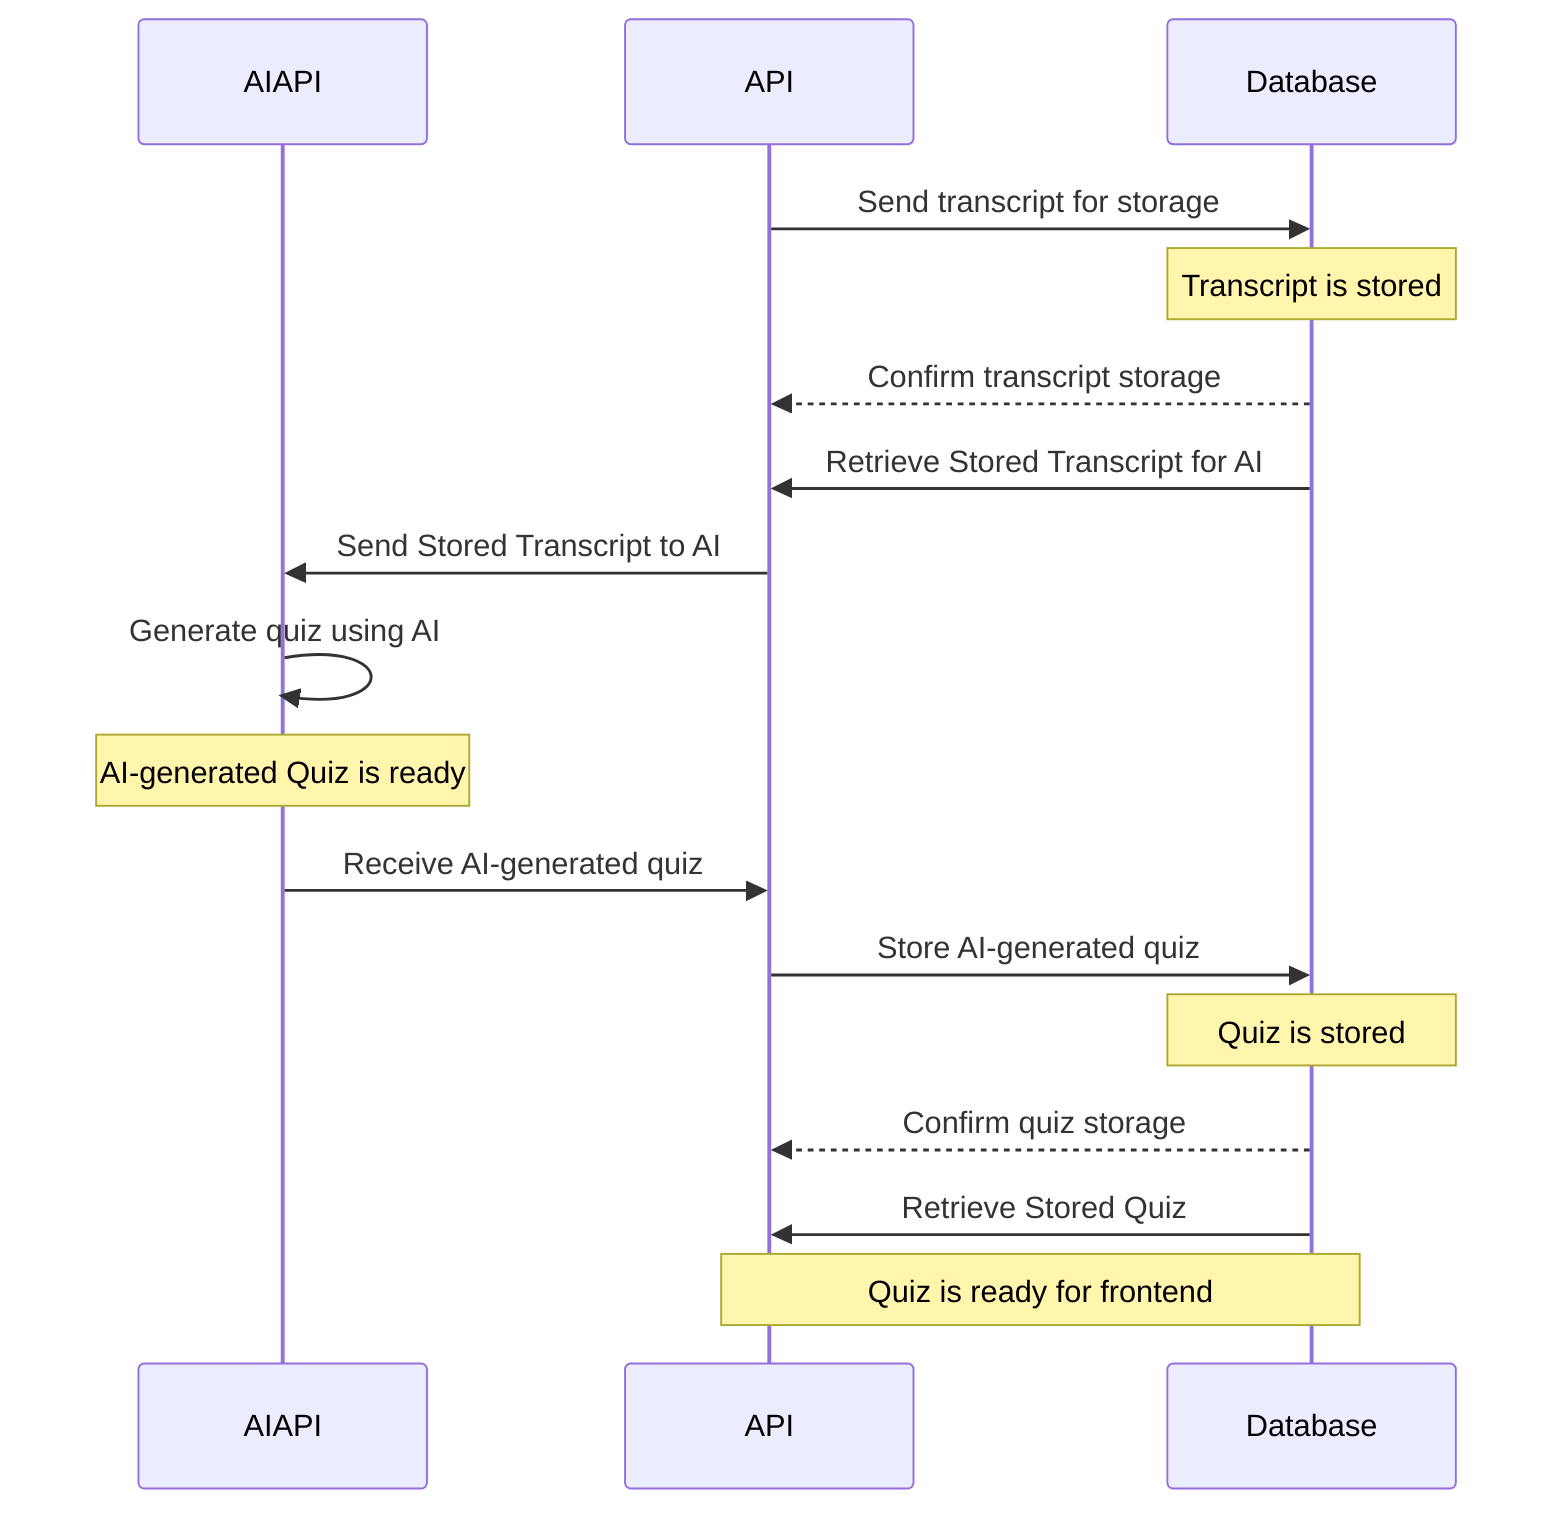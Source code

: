 sequenceDiagram

    participant AIAPI
    participant API
    participant Database


  
    API->>Database: Send transcript for storage

    Note over Database: Transcript is stored
    Database-->>API: Confirm transcript storage

    
    Database->>API: Retrieve Stored Transcript for AI
    API->>AIAPI: Send Stored Transcript to AI



 
    AIAPI->>AIAPI: Generate quiz using AI

    Note over AIAPI: AI-generated Quiz is ready
    AIAPI->>API : Receive AI-generated quiz
    API->>Database: Store AI-generated quiz

    Note over Database: Quiz is stored
    Database-->>API: Confirm quiz storage


    Database->>API: Retrieve Stored Quiz


    Note over Database,API: Quiz is ready for frontend